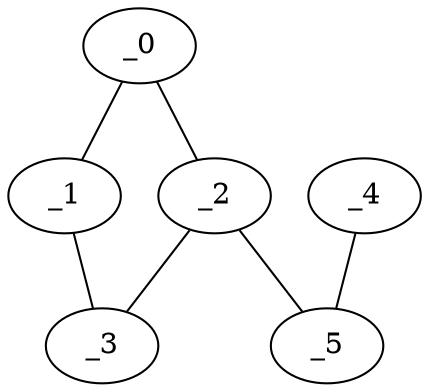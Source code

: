 graph HP1_0129 {
	_0	 [x="1.17908",
		y="2.35374"];
	_1	 [x="0.922829",
		y="0.793428"];
	_0 -- _1;
	_2	 [x="2.5085",
		y="0.72527"];
	_0 -- _2;
	_3	 [x="1.88569",
		y="3.02431"];
	_1 -- _3;
	_2 -- _3;
	_5	 [x="2.46196",
		y="1.60981"];
	_2 -- _5;
	_4	 [x="0.509291",
		y="1.66581"];
	_4 -- _5;
}
